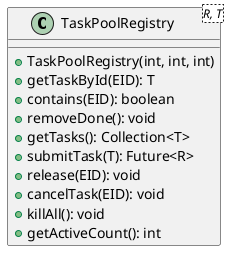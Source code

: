@startuml

    class TaskPoolRegistry<R, T> [[TaskPoolRegistry.html]] {
        +TaskPoolRegistry(int, int, int)
        +getTaskById(EID): T
        +contains(EID): boolean
        +removeDone(): void
        +getTasks(): Collection<T>
        +submitTask(T): Future<R>
        +release(EID): void
        +cancelTask(EID): void
        +killAll(): void
        +getActiveCount(): int
    }

@enduml
